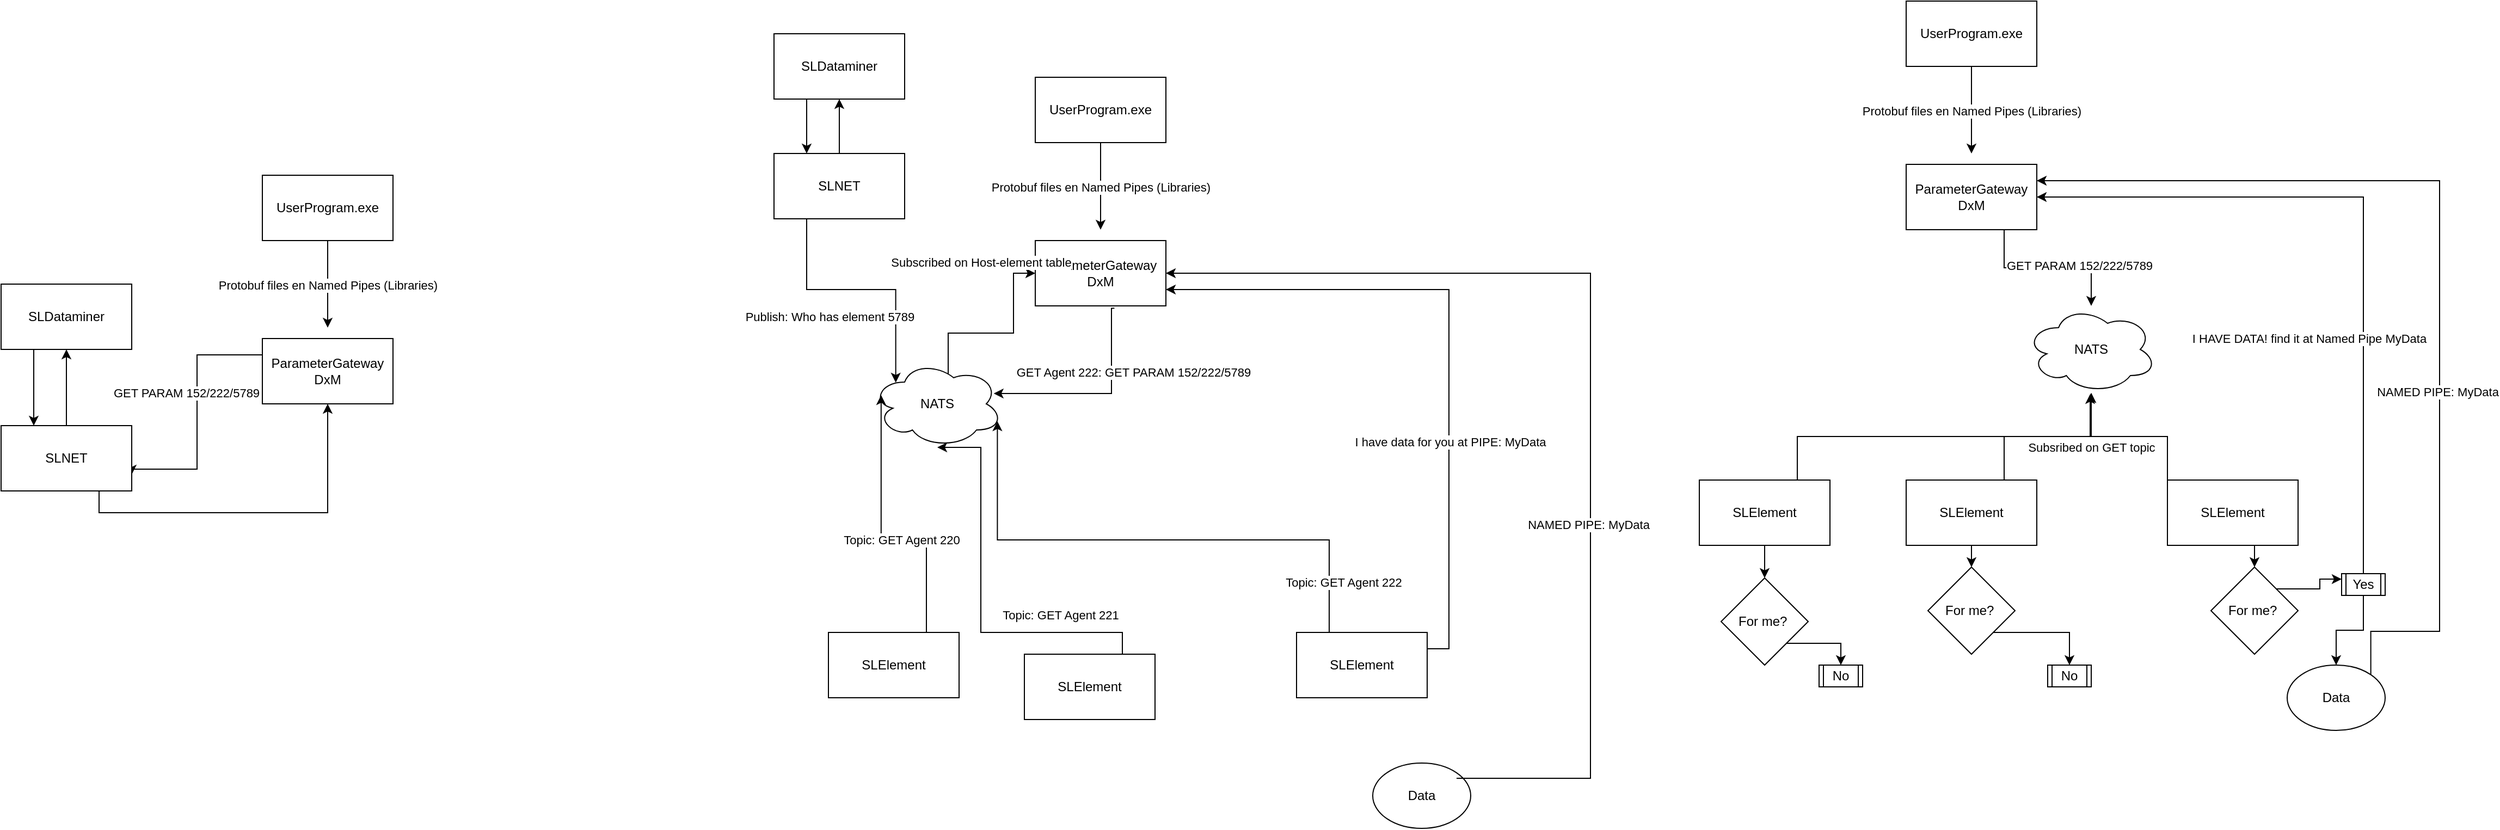 <mxfile version="24.0.7" type="github">
  <diagram name="Pagina-1" id="wJ1V50IH1IuiKim2gVSn">
    <mxGraphModel dx="3703" dy="1237" grid="1" gridSize="10" guides="1" tooltips="1" connect="1" arrows="1" fold="1" page="1" pageScale="1" pageWidth="827" pageHeight="1169" math="0" shadow="0">
      <root>
        <mxCell id="0" />
        <mxCell id="1" parent="0" />
        <mxCell id="Whz3UONTRS0zzaaH_FLw-6" value="" style="edgeStyle=orthogonalEdgeStyle;rounded=0;orthogonalLoop=1;jettySize=auto;html=1;" edge="1" parent="1" source="Whz3UONTRS0zzaaH_FLw-1">
          <mxGeometry relative="1" as="geometry">
            <mxPoint x="330" y="300" as="targetPoint" />
          </mxGeometry>
        </mxCell>
        <mxCell id="Whz3UONTRS0zzaaH_FLw-7" value="Protobuf files en Named Pipes (Libraries)" style="edgeLabel;html=1;align=center;verticalAlign=middle;resizable=0;points=[];" vertex="1" connectable="0" parent="Whz3UONTRS0zzaaH_FLw-6">
          <mxGeometry x="-0.242" relative="1" as="geometry">
            <mxPoint y="10" as="offset" />
          </mxGeometry>
        </mxCell>
        <mxCell id="Whz3UONTRS0zzaaH_FLw-1" value="UserProgram.exe" style="rounded=0;whiteSpace=wrap;html=1;" vertex="1" parent="1">
          <mxGeometry x="270" y="160" width="120" height="60" as="geometry" />
        </mxCell>
        <mxCell id="Whz3UONTRS0zzaaH_FLw-9" style="edgeStyle=orthogonalEdgeStyle;rounded=0;orthogonalLoop=1;jettySize=auto;html=1;exitX=0.75;exitY=1;exitDx=0;exitDy=0;" edge="1" parent="1" source="Whz3UONTRS0zzaaH_FLw-2" target="Whz3UONTRS0zzaaH_FLw-8">
          <mxGeometry relative="1" as="geometry" />
        </mxCell>
        <mxCell id="Whz3UONTRS0zzaaH_FLw-10" value="GET PARAM 152/222/5789" style="edgeLabel;html=1;align=center;verticalAlign=middle;resizable=0;points=[];" vertex="1" connectable="0" parent="Whz3UONTRS0zzaaH_FLw-9">
          <mxGeometry x="0.387" y="2" relative="1" as="geometry">
            <mxPoint as="offset" />
          </mxGeometry>
        </mxCell>
        <mxCell id="Whz3UONTRS0zzaaH_FLw-2" value="ParameterGateway DxM" style="rounded=0;whiteSpace=wrap;html=1;" vertex="1" parent="1">
          <mxGeometry x="270" y="310" width="120" height="60" as="geometry" />
        </mxCell>
        <mxCell id="Whz3UONTRS0zzaaH_FLw-11" style="edgeStyle=orthogonalEdgeStyle;rounded=0;orthogonalLoop=1;jettySize=auto;html=1;exitX=0.75;exitY=0;exitDx=0;exitDy=0;" edge="1" parent="1" source="Whz3UONTRS0zzaaH_FLw-3" target="Whz3UONTRS0zzaaH_FLw-8">
          <mxGeometry relative="1" as="geometry" />
        </mxCell>
        <mxCell id="Whz3UONTRS0zzaaH_FLw-12" value="Subsribed on GET topic" style="edgeLabel;html=1;align=center;verticalAlign=middle;resizable=0;points=[];" vertex="1" connectable="0" parent="Whz3UONTRS0zzaaH_FLw-11">
          <mxGeometry x="0.287" y="-3" relative="1" as="geometry">
            <mxPoint x="17" y="7" as="offset" />
          </mxGeometry>
        </mxCell>
        <mxCell id="Whz3UONTRS0zzaaH_FLw-90" style="edgeStyle=orthogonalEdgeStyle;rounded=0;orthogonalLoop=1;jettySize=auto;html=1;exitX=0.5;exitY=1;exitDx=0;exitDy=0;entryX=0.5;entryY=0;entryDx=0;entryDy=0;" edge="1" parent="1" source="Whz3UONTRS0zzaaH_FLw-3" target="Whz3UONTRS0zzaaH_FLw-78">
          <mxGeometry relative="1" as="geometry" />
        </mxCell>
        <mxCell id="Whz3UONTRS0zzaaH_FLw-3" value="SLElement" style="rounded=0;whiteSpace=wrap;html=1;" vertex="1" parent="1">
          <mxGeometry x="270" y="600" width="120" height="60" as="geometry" />
        </mxCell>
        <mxCell id="Whz3UONTRS0zzaaH_FLw-19" style="edgeStyle=orthogonalEdgeStyle;rounded=0;orthogonalLoop=1;jettySize=auto;html=1;exitX=1;exitY=0;exitDx=0;exitDy=0;entryX=1;entryY=0.25;entryDx=0;entryDy=0;" edge="1" parent="1" source="Whz3UONTRS0zzaaH_FLw-4" target="Whz3UONTRS0zzaaH_FLw-2">
          <mxGeometry relative="1" as="geometry">
            <Array as="points">
              <mxPoint x="760" y="739" />
              <mxPoint x="760" y="325" />
            </Array>
          </mxGeometry>
        </mxCell>
        <mxCell id="Whz3UONTRS0zzaaH_FLw-20" value="NAMED PIPE: MyData" style="edgeLabel;html=1;align=center;verticalAlign=middle;resizable=0;points=[];" vertex="1" connectable="0" parent="Whz3UONTRS0zzaaH_FLw-19">
          <mxGeometry x="-0.271" y="2" relative="1" as="geometry">
            <mxPoint as="offset" />
          </mxGeometry>
        </mxCell>
        <mxCell id="Whz3UONTRS0zzaaH_FLw-4" value="Data" style="ellipse;whiteSpace=wrap;html=1;" vertex="1" parent="1">
          <mxGeometry x="620" y="770" width="90" height="60" as="geometry" />
        </mxCell>
        <mxCell id="Whz3UONTRS0zzaaH_FLw-8" value="NATS" style="ellipse;shape=cloud;whiteSpace=wrap;html=1;" vertex="1" parent="1">
          <mxGeometry x="380" y="440" width="120" height="80" as="geometry" />
        </mxCell>
        <mxCell id="Whz3UONTRS0zzaaH_FLw-17" style="edgeStyle=orthogonalEdgeStyle;rounded=0;orthogonalLoop=1;jettySize=auto;html=1;exitX=0.5;exitY=0;exitDx=0;exitDy=0;entryX=1;entryY=0.5;entryDx=0;entryDy=0;" edge="1" parent="1" source="Whz3UONTRS0zzaaH_FLw-87" target="Whz3UONTRS0zzaaH_FLw-2">
          <mxGeometry relative="1" as="geometry">
            <Array as="points">
              <mxPoint x="690" y="340" />
            </Array>
          </mxGeometry>
        </mxCell>
        <mxCell id="Whz3UONTRS0zzaaH_FLw-18" value="I HAVE DATA! find it at Named Pipe MyData" style="edgeLabel;html=1;align=center;verticalAlign=middle;resizable=0;points=[];" vertex="1" connectable="0" parent="Whz3UONTRS0zzaaH_FLw-17">
          <mxGeometry x="-0.201" y="-1" relative="1" as="geometry">
            <mxPoint x="-51" y="42" as="offset" />
          </mxGeometry>
        </mxCell>
        <mxCell id="Whz3UONTRS0zzaaH_FLw-91" style="edgeStyle=orthogonalEdgeStyle;rounded=0;orthogonalLoop=1;jettySize=auto;html=1;exitX=0.75;exitY=1;exitDx=0;exitDy=0;entryX=0.5;entryY=0;entryDx=0;entryDy=0;" edge="1" parent="1" source="Whz3UONTRS0zzaaH_FLw-13" target="Whz3UONTRS0zzaaH_FLw-79">
          <mxGeometry relative="1" as="geometry" />
        </mxCell>
        <mxCell id="Whz3UONTRS0zzaaH_FLw-13" value="SLElement" style="rounded=0;whiteSpace=wrap;html=1;" vertex="1" parent="1">
          <mxGeometry x="510" y="600" width="120" height="60" as="geometry" />
        </mxCell>
        <mxCell id="Whz3UONTRS0zzaaH_FLw-15" style="edgeStyle=orthogonalEdgeStyle;rounded=0;orthogonalLoop=1;jettySize=auto;html=1;exitX=0.75;exitY=0;exitDx=0;exitDy=0;" edge="1" parent="1" source="Whz3UONTRS0zzaaH_FLw-14" target="Whz3UONTRS0zzaaH_FLw-8">
          <mxGeometry relative="1" as="geometry" />
        </mxCell>
        <mxCell id="Whz3UONTRS0zzaaH_FLw-77" value="" style="edgeStyle=orthogonalEdgeStyle;rounded=0;orthogonalLoop=1;jettySize=auto;html=1;" edge="1" parent="1" source="Whz3UONTRS0zzaaH_FLw-14" target="Whz3UONTRS0zzaaH_FLw-76">
          <mxGeometry relative="1" as="geometry" />
        </mxCell>
        <mxCell id="Whz3UONTRS0zzaaH_FLw-14" value="SLElement" style="rounded=0;whiteSpace=wrap;html=1;" vertex="1" parent="1">
          <mxGeometry x="80" y="600" width="120" height="60" as="geometry" />
        </mxCell>
        <mxCell id="Whz3UONTRS0zzaaH_FLw-16" style="edgeStyle=orthogonalEdgeStyle;rounded=0;orthogonalLoop=1;jettySize=auto;html=1;exitX=0;exitY=0;exitDx=0;exitDy=0;entryX=0.492;entryY=1.013;entryDx=0;entryDy=0;entryPerimeter=0;" edge="1" parent="1" source="Whz3UONTRS0zzaaH_FLw-13" target="Whz3UONTRS0zzaaH_FLw-8">
          <mxGeometry relative="1" as="geometry" />
        </mxCell>
        <mxCell id="Whz3UONTRS0zzaaH_FLw-21" value="" style="edgeStyle=orthogonalEdgeStyle;rounded=0;orthogonalLoop=1;jettySize=auto;html=1;" edge="1" parent="1" source="Whz3UONTRS0zzaaH_FLw-23">
          <mxGeometry relative="1" as="geometry">
            <mxPoint x="-470" y="370" as="targetPoint" />
          </mxGeometry>
        </mxCell>
        <mxCell id="Whz3UONTRS0zzaaH_FLw-22" value="Protobuf files en Named Pipes (Libraries)" style="edgeLabel;html=1;align=center;verticalAlign=middle;resizable=0;points=[];" vertex="1" connectable="0" parent="Whz3UONTRS0zzaaH_FLw-21">
          <mxGeometry x="-0.242" relative="1" as="geometry">
            <mxPoint y="10" as="offset" />
          </mxGeometry>
        </mxCell>
        <mxCell id="Whz3UONTRS0zzaaH_FLw-23" value="UserProgram.exe" style="rounded=0;whiteSpace=wrap;html=1;" vertex="1" parent="1">
          <mxGeometry x="-530" y="230" width="120" height="60" as="geometry" />
        </mxCell>
        <mxCell id="Whz3UONTRS0zzaaH_FLw-24" style="edgeStyle=orthogonalEdgeStyle;rounded=0;orthogonalLoop=1;jettySize=auto;html=1;exitX=0.606;exitY=1.036;exitDx=0;exitDy=0;exitPerimeter=0;entryX=0.932;entryY=0.381;entryDx=0;entryDy=0;entryPerimeter=0;" edge="1" parent="1" source="Whz3UONTRS0zzaaH_FLw-26" target="Whz3UONTRS0zzaaH_FLw-33">
          <mxGeometry relative="1" as="geometry">
            <mxPoint x="-280" y="460" as="sourcePoint" />
            <mxPoint x="-460.0" y="510" as="targetPoint" />
            <Array as="points">
              <mxPoint x="-460" y="442" />
              <mxPoint x="-460" y="521" />
            </Array>
          </mxGeometry>
        </mxCell>
        <mxCell id="Whz3UONTRS0zzaaH_FLw-25" value="GET Agent 222: GET PARAM 152/222/5789" style="edgeLabel;html=1;align=center;verticalAlign=middle;resizable=0;points=[];" vertex="1" connectable="0" parent="Whz3UONTRS0zzaaH_FLw-24">
          <mxGeometry x="0.387" y="2" relative="1" as="geometry">
            <mxPoint x="70" y="-22" as="offset" />
          </mxGeometry>
        </mxCell>
        <mxCell id="Whz3UONTRS0zzaaH_FLw-26" value="ParameterGateway DxM" style="rounded=0;whiteSpace=wrap;html=1;" vertex="1" parent="1">
          <mxGeometry x="-530" y="380" width="120" height="60" as="geometry" />
        </mxCell>
        <mxCell id="Whz3UONTRS0zzaaH_FLw-29" value="SLElement" style="rounded=0;whiteSpace=wrap;html=1;" vertex="1" parent="1">
          <mxGeometry x="-540" y="760" width="120" height="60" as="geometry" />
        </mxCell>
        <mxCell id="Whz3UONTRS0zzaaH_FLw-32" value="Data" style="ellipse;whiteSpace=wrap;html=1;" vertex="1" parent="1">
          <mxGeometry x="-220" y="860" width="90" height="60" as="geometry" />
        </mxCell>
        <mxCell id="Whz3UONTRS0zzaaH_FLw-99" style="edgeStyle=orthogonalEdgeStyle;rounded=0;orthogonalLoop=1;jettySize=auto;html=1;exitX=0.625;exitY=0.2;exitDx=0;exitDy=0;exitPerimeter=0;entryX=0;entryY=0.5;entryDx=0;entryDy=0;" edge="1" parent="1" source="Whz3UONTRS0zzaaH_FLw-33" target="Whz3UONTRS0zzaaH_FLw-26">
          <mxGeometry relative="1" as="geometry">
            <Array as="points">
              <mxPoint x="-610" y="506" />
              <mxPoint x="-610" y="465" />
              <mxPoint x="-550" y="465" />
              <mxPoint x="-550" y="410" />
            </Array>
          </mxGeometry>
        </mxCell>
        <mxCell id="Whz3UONTRS0zzaaH_FLw-100" value="Subscribed on Host-element table" style="edgeLabel;html=1;align=center;verticalAlign=middle;resizable=0;points=[];" vertex="1" connectable="0" parent="Whz3UONTRS0zzaaH_FLw-99">
          <mxGeometry x="0.698" relative="1" as="geometry">
            <mxPoint x="-30" y="-18" as="offset" />
          </mxGeometry>
        </mxCell>
        <mxCell id="Whz3UONTRS0zzaaH_FLw-33" value="NATS" style="ellipse;shape=cloud;whiteSpace=wrap;html=1;" vertex="1" parent="1">
          <mxGeometry x="-680" y="490" width="120" height="80" as="geometry" />
        </mxCell>
        <mxCell id="Whz3UONTRS0zzaaH_FLw-60" style="edgeStyle=orthogonalEdgeStyle;rounded=0;orthogonalLoop=1;jettySize=auto;html=1;exitX=1;exitY=0.25;exitDx=0;exitDy=0;entryX=1;entryY=0.75;entryDx=0;entryDy=0;" edge="1" parent="1" source="Whz3UONTRS0zzaaH_FLw-36" target="Whz3UONTRS0zzaaH_FLw-26">
          <mxGeometry relative="1" as="geometry" />
        </mxCell>
        <mxCell id="Whz3UONTRS0zzaaH_FLw-61" value="I have data for you at PIPE: MyData" style="edgeLabel;html=1;align=center;verticalAlign=middle;resizable=0;points=[];" vertex="1" connectable="0" parent="Whz3UONTRS0zzaaH_FLw-60">
          <mxGeometry x="-0.31" y="-1" relative="1" as="geometry">
            <mxPoint as="offset" />
          </mxGeometry>
        </mxCell>
        <mxCell id="Whz3UONTRS0zzaaH_FLw-36" value="SLElement" style="rounded=0;whiteSpace=wrap;html=1;" vertex="1" parent="1">
          <mxGeometry x="-290" y="740" width="120" height="60" as="geometry" />
        </mxCell>
        <mxCell id="Whz3UONTRS0zzaaH_FLw-38" value="SLElement" style="rounded=0;whiteSpace=wrap;html=1;" vertex="1" parent="1">
          <mxGeometry x="-720" y="740" width="120" height="60" as="geometry" />
        </mxCell>
        <mxCell id="Whz3UONTRS0zzaaH_FLw-43" style="edgeStyle=orthogonalEdgeStyle;rounded=0;orthogonalLoop=1;jettySize=auto;html=1;exitX=0.5;exitY=0;exitDx=0;exitDy=0;entryX=0.5;entryY=1;entryDx=0;entryDy=0;" edge="1" parent="1" source="Whz3UONTRS0zzaaH_FLw-40" target="Whz3UONTRS0zzaaH_FLw-41">
          <mxGeometry relative="1" as="geometry" />
        </mxCell>
        <mxCell id="Whz3UONTRS0zzaaH_FLw-40" value="SLNET" style="rounded=0;whiteSpace=wrap;html=1;" vertex="1" parent="1">
          <mxGeometry x="-770" y="300" width="120" height="60" as="geometry" />
        </mxCell>
        <mxCell id="Whz3UONTRS0zzaaH_FLw-44" style="edgeStyle=orthogonalEdgeStyle;rounded=0;orthogonalLoop=1;jettySize=auto;html=1;exitX=0.25;exitY=1;exitDx=0;exitDy=0;entryX=0.25;entryY=0;entryDx=0;entryDy=0;" edge="1" parent="1" source="Whz3UONTRS0zzaaH_FLw-41" target="Whz3UONTRS0zzaaH_FLw-40">
          <mxGeometry relative="1" as="geometry" />
        </mxCell>
        <mxCell id="Whz3UONTRS0zzaaH_FLw-41" value="SLDataminer" style="rounded=0;whiteSpace=wrap;html=1;" vertex="1" parent="1">
          <mxGeometry x="-770" y="190" width="120" height="60" as="geometry" />
        </mxCell>
        <mxCell id="Whz3UONTRS0zzaaH_FLw-48" style="edgeStyle=orthogonalEdgeStyle;rounded=0;orthogonalLoop=1;jettySize=auto;html=1;exitX=0.75;exitY=0;exitDx=0;exitDy=0;entryX=0.07;entryY=0.4;entryDx=0;entryDy=0;entryPerimeter=0;" edge="1" parent="1" source="Whz3UONTRS0zzaaH_FLw-38" target="Whz3UONTRS0zzaaH_FLw-33">
          <mxGeometry relative="1" as="geometry" />
        </mxCell>
        <mxCell id="Whz3UONTRS0zzaaH_FLw-51" value="Topic: GET Agent 220" style="edgeLabel;html=1;align=center;verticalAlign=middle;resizable=0;points=[];" vertex="1" connectable="0" parent="Whz3UONTRS0zzaaH_FLw-48">
          <mxGeometry x="-0.169" relative="1" as="geometry">
            <mxPoint as="offset" />
          </mxGeometry>
        </mxCell>
        <mxCell id="Whz3UONTRS0zzaaH_FLw-49" style="edgeStyle=orthogonalEdgeStyle;rounded=0;orthogonalLoop=1;jettySize=auto;html=1;exitX=0.75;exitY=0;exitDx=0;exitDy=0;entryX=0.5;entryY=1;entryDx=0;entryDy=0;entryPerimeter=0;" edge="1" parent="1" source="Whz3UONTRS0zzaaH_FLw-29" target="Whz3UONTRS0zzaaH_FLw-33">
          <mxGeometry relative="1" as="geometry">
            <Array as="points">
              <mxPoint x="-580" y="740" />
              <mxPoint x="-580" y="570" />
            </Array>
          </mxGeometry>
        </mxCell>
        <mxCell id="Whz3UONTRS0zzaaH_FLw-50" style="edgeStyle=orthogonalEdgeStyle;rounded=0;orthogonalLoop=1;jettySize=auto;html=1;exitX=0.25;exitY=0;exitDx=0;exitDy=0;entryX=0.96;entryY=0.7;entryDx=0;entryDy=0;entryPerimeter=0;" edge="1" parent="1" source="Whz3UONTRS0zzaaH_FLw-36" target="Whz3UONTRS0zzaaH_FLw-33">
          <mxGeometry relative="1" as="geometry" />
        </mxCell>
        <mxCell id="Whz3UONTRS0zzaaH_FLw-52" value="Topic: GET Agent 221" style="edgeLabel;html=1;align=center;verticalAlign=middle;resizable=0;points=[];" vertex="1" connectable="0" parent="1">
          <mxGeometry x="-499.997" y="720.0" as="geometry">
            <mxPoint x="-7" y="4" as="offset" />
          </mxGeometry>
        </mxCell>
        <mxCell id="Whz3UONTRS0zzaaH_FLw-54" value="Topic: GET Agent 222" style="edgeLabel;html=1;align=center;verticalAlign=middle;resizable=0;points=[];" vertex="1" connectable="0" parent="1">
          <mxGeometry x="-239.997" y="690.0" as="geometry">
            <mxPoint x="-7" y="4" as="offset" />
          </mxGeometry>
        </mxCell>
        <mxCell id="Whz3UONTRS0zzaaH_FLw-55" style="edgeStyle=orthogonalEdgeStyle;rounded=0;orthogonalLoop=1;jettySize=auto;html=1;exitX=1;exitY=0;exitDx=0;exitDy=0;entryX=1;entryY=0.5;entryDx=0;entryDy=0;" edge="1" parent="1" target="Whz3UONTRS0zzaaH_FLw-26">
          <mxGeometry relative="1" as="geometry">
            <mxPoint x="-143" y="874" as="sourcePoint" />
            <mxPoint x="-390" y="460" as="targetPoint" />
            <Array as="points">
              <mxPoint x="-20" y="874" />
              <mxPoint x="-20" y="410" />
            </Array>
          </mxGeometry>
        </mxCell>
        <mxCell id="Whz3UONTRS0zzaaH_FLw-56" value="NAMED PIPE: MyData" style="edgeLabel;html=1;align=center;verticalAlign=middle;resizable=0;points=[];" vertex="1" connectable="0" parent="Whz3UONTRS0zzaaH_FLw-55">
          <mxGeometry x="-0.271" y="2" relative="1" as="geometry">
            <mxPoint as="offset" />
          </mxGeometry>
        </mxCell>
        <mxCell id="Whz3UONTRS0zzaaH_FLw-62" value="" style="edgeStyle=orthogonalEdgeStyle;rounded=0;orthogonalLoop=1;jettySize=auto;html=1;" edge="1" parent="1" source="Whz3UONTRS0zzaaH_FLw-64">
          <mxGeometry relative="1" as="geometry">
            <mxPoint x="-1180" y="460" as="targetPoint" />
          </mxGeometry>
        </mxCell>
        <mxCell id="Whz3UONTRS0zzaaH_FLw-63" value="Protobuf files en Named Pipes (Libraries)" style="edgeLabel;html=1;align=center;verticalAlign=middle;resizable=0;points=[];" vertex="1" connectable="0" parent="Whz3UONTRS0zzaaH_FLw-62">
          <mxGeometry x="-0.242" relative="1" as="geometry">
            <mxPoint y="10" as="offset" />
          </mxGeometry>
        </mxCell>
        <mxCell id="Whz3UONTRS0zzaaH_FLw-64" value="UserProgram.exe" style="rounded=0;whiteSpace=wrap;html=1;" vertex="1" parent="1">
          <mxGeometry x="-1240" y="320" width="120" height="60" as="geometry" />
        </mxCell>
        <mxCell id="Whz3UONTRS0zzaaH_FLw-67" style="edgeStyle=orthogonalEdgeStyle;rounded=0;orthogonalLoop=1;jettySize=auto;html=1;exitX=0;exitY=0.25;exitDx=0;exitDy=0;entryX=1;entryY=0.75;entryDx=0;entryDy=0;" edge="1" parent="1" source="Whz3UONTRS0zzaaH_FLw-69" target="Whz3UONTRS0zzaaH_FLw-71">
          <mxGeometry relative="1" as="geometry">
            <Array as="points">
              <mxPoint x="-1300" y="485" />
              <mxPoint x="-1300" y="590" />
              <mxPoint x="-1360" y="590" />
            </Array>
          </mxGeometry>
        </mxCell>
        <mxCell id="Whz3UONTRS0zzaaH_FLw-69" value="ParameterGateway DxM" style="rounded=0;whiteSpace=wrap;html=1;" vertex="1" parent="1">
          <mxGeometry x="-1240" y="470" width="120" height="60" as="geometry" />
        </mxCell>
        <mxCell id="Whz3UONTRS0zzaaH_FLw-70" style="edgeStyle=orthogonalEdgeStyle;rounded=0;orthogonalLoop=1;jettySize=auto;html=1;exitX=0.5;exitY=0;exitDx=0;exitDy=0;entryX=0.5;entryY=1;entryDx=0;entryDy=0;" edge="1" parent="1" source="Whz3UONTRS0zzaaH_FLw-71" target="Whz3UONTRS0zzaaH_FLw-73">
          <mxGeometry relative="1" as="geometry" />
        </mxCell>
        <mxCell id="Whz3UONTRS0zzaaH_FLw-75" style="edgeStyle=orthogonalEdgeStyle;rounded=0;orthogonalLoop=1;jettySize=auto;html=1;exitX=0.75;exitY=1;exitDx=0;exitDy=0;" edge="1" parent="1" source="Whz3UONTRS0zzaaH_FLw-71" target="Whz3UONTRS0zzaaH_FLw-69">
          <mxGeometry relative="1" as="geometry" />
        </mxCell>
        <mxCell id="Whz3UONTRS0zzaaH_FLw-71" value="SLNET" style="rounded=0;whiteSpace=wrap;html=1;" vertex="1" parent="1">
          <mxGeometry x="-1480" y="550" width="120" height="60" as="geometry" />
        </mxCell>
        <mxCell id="Whz3UONTRS0zzaaH_FLw-72" style="edgeStyle=orthogonalEdgeStyle;rounded=0;orthogonalLoop=1;jettySize=auto;html=1;exitX=0.25;exitY=1;exitDx=0;exitDy=0;entryX=0.25;entryY=0;entryDx=0;entryDy=0;" edge="1" parent="1" source="Whz3UONTRS0zzaaH_FLw-73" target="Whz3UONTRS0zzaaH_FLw-71">
          <mxGeometry relative="1" as="geometry" />
        </mxCell>
        <mxCell id="Whz3UONTRS0zzaaH_FLw-73" value="SLDataminer" style="rounded=0;whiteSpace=wrap;html=1;" vertex="1" parent="1">
          <mxGeometry x="-1480" y="420" width="120" height="60" as="geometry" />
        </mxCell>
        <mxCell id="Whz3UONTRS0zzaaH_FLw-74" value="GET PARAM 152/222/5789" style="edgeLabel;html=1;align=center;verticalAlign=middle;resizable=0;points=[];" vertex="1" connectable="0" parent="1">
          <mxGeometry x="-1310.003" y="520.0" as="geometry" />
        </mxCell>
        <mxCell id="Whz3UONTRS0zzaaH_FLw-84" style="edgeStyle=orthogonalEdgeStyle;rounded=0;orthogonalLoop=1;jettySize=auto;html=1;exitX=1;exitY=1;exitDx=0;exitDy=0;entryX=0.5;entryY=0;entryDx=0;entryDy=0;" edge="1" parent="1" source="Whz3UONTRS0zzaaH_FLw-76" target="Whz3UONTRS0zzaaH_FLw-83">
          <mxGeometry relative="1" as="geometry" />
        </mxCell>
        <mxCell id="Whz3UONTRS0zzaaH_FLw-76" value="For me?&amp;nbsp;" style="rhombus;whiteSpace=wrap;html=1;rounded=0;" vertex="1" parent="1">
          <mxGeometry x="100" y="690" width="80" height="80" as="geometry" />
        </mxCell>
        <mxCell id="Whz3UONTRS0zzaaH_FLw-86" style="edgeStyle=orthogonalEdgeStyle;rounded=0;orthogonalLoop=1;jettySize=auto;html=1;exitX=1;exitY=1;exitDx=0;exitDy=0;entryX=0.5;entryY=0;entryDx=0;entryDy=0;" edge="1" parent="1" source="Whz3UONTRS0zzaaH_FLw-78" target="Whz3UONTRS0zzaaH_FLw-85">
          <mxGeometry relative="1" as="geometry" />
        </mxCell>
        <mxCell id="Whz3UONTRS0zzaaH_FLw-78" value="For me?&amp;nbsp;" style="rhombus;whiteSpace=wrap;html=1;rounded=0;" vertex="1" parent="1">
          <mxGeometry x="290" y="680" width="80" height="80" as="geometry" />
        </mxCell>
        <mxCell id="Whz3UONTRS0zzaaH_FLw-88" style="edgeStyle=orthogonalEdgeStyle;rounded=0;orthogonalLoop=1;jettySize=auto;html=1;exitX=1;exitY=0;exitDx=0;exitDy=0;entryX=0;entryY=0.25;entryDx=0;entryDy=0;" edge="1" parent="1" source="Whz3UONTRS0zzaaH_FLw-79" target="Whz3UONTRS0zzaaH_FLw-87">
          <mxGeometry relative="1" as="geometry" />
        </mxCell>
        <mxCell id="Whz3UONTRS0zzaaH_FLw-79" value="For me?&amp;nbsp;" style="rhombus;whiteSpace=wrap;html=1;rounded=0;" vertex="1" parent="1">
          <mxGeometry x="550" y="680" width="80" height="80" as="geometry" />
        </mxCell>
        <mxCell id="Whz3UONTRS0zzaaH_FLw-83" value="No" style="shape=process;whiteSpace=wrap;html=1;backgroundOutline=1;" vertex="1" parent="1">
          <mxGeometry x="190" y="770" width="40" height="20" as="geometry" />
        </mxCell>
        <mxCell id="Whz3UONTRS0zzaaH_FLw-85" value="No" style="shape=process;whiteSpace=wrap;html=1;backgroundOutline=1;" vertex="1" parent="1">
          <mxGeometry x="400" y="770" width="40" height="20" as="geometry" />
        </mxCell>
        <mxCell id="Whz3UONTRS0zzaaH_FLw-92" style="edgeStyle=orthogonalEdgeStyle;rounded=0;orthogonalLoop=1;jettySize=auto;html=1;exitX=0.5;exitY=1;exitDx=0;exitDy=0;entryX=0.5;entryY=0;entryDx=0;entryDy=0;" edge="1" parent="1" source="Whz3UONTRS0zzaaH_FLw-87" target="Whz3UONTRS0zzaaH_FLw-4">
          <mxGeometry relative="1" as="geometry" />
        </mxCell>
        <mxCell id="Whz3UONTRS0zzaaH_FLw-87" value="Yes" style="shape=process;whiteSpace=wrap;html=1;backgroundOutline=1;" vertex="1" parent="1">
          <mxGeometry x="670" y="686" width="40" height="20" as="geometry" />
        </mxCell>
        <mxCell id="Whz3UONTRS0zzaaH_FLw-96" style="edgeStyle=orthogonalEdgeStyle;rounded=0;orthogonalLoop=1;jettySize=auto;html=1;exitX=0.25;exitY=1;exitDx=0;exitDy=0;entryX=0.182;entryY=0.256;entryDx=0;entryDy=0;entryPerimeter=0;" edge="1" parent="1" source="Whz3UONTRS0zzaaH_FLw-40" target="Whz3UONTRS0zzaaH_FLw-33">
          <mxGeometry relative="1" as="geometry" />
        </mxCell>
        <mxCell id="Whz3UONTRS0zzaaH_FLw-97" value="Publish: Who has element 5789" style="edgeLabel;html=1;align=center;verticalAlign=middle;resizable=0;points=[];" vertex="1" connectable="0" parent="Whz3UONTRS0zzaaH_FLw-96">
          <mxGeometry x="0.113" relative="1" as="geometry">
            <mxPoint x="-44" y="25" as="offset" />
          </mxGeometry>
        </mxCell>
      </root>
    </mxGraphModel>
  </diagram>
</mxfile>
